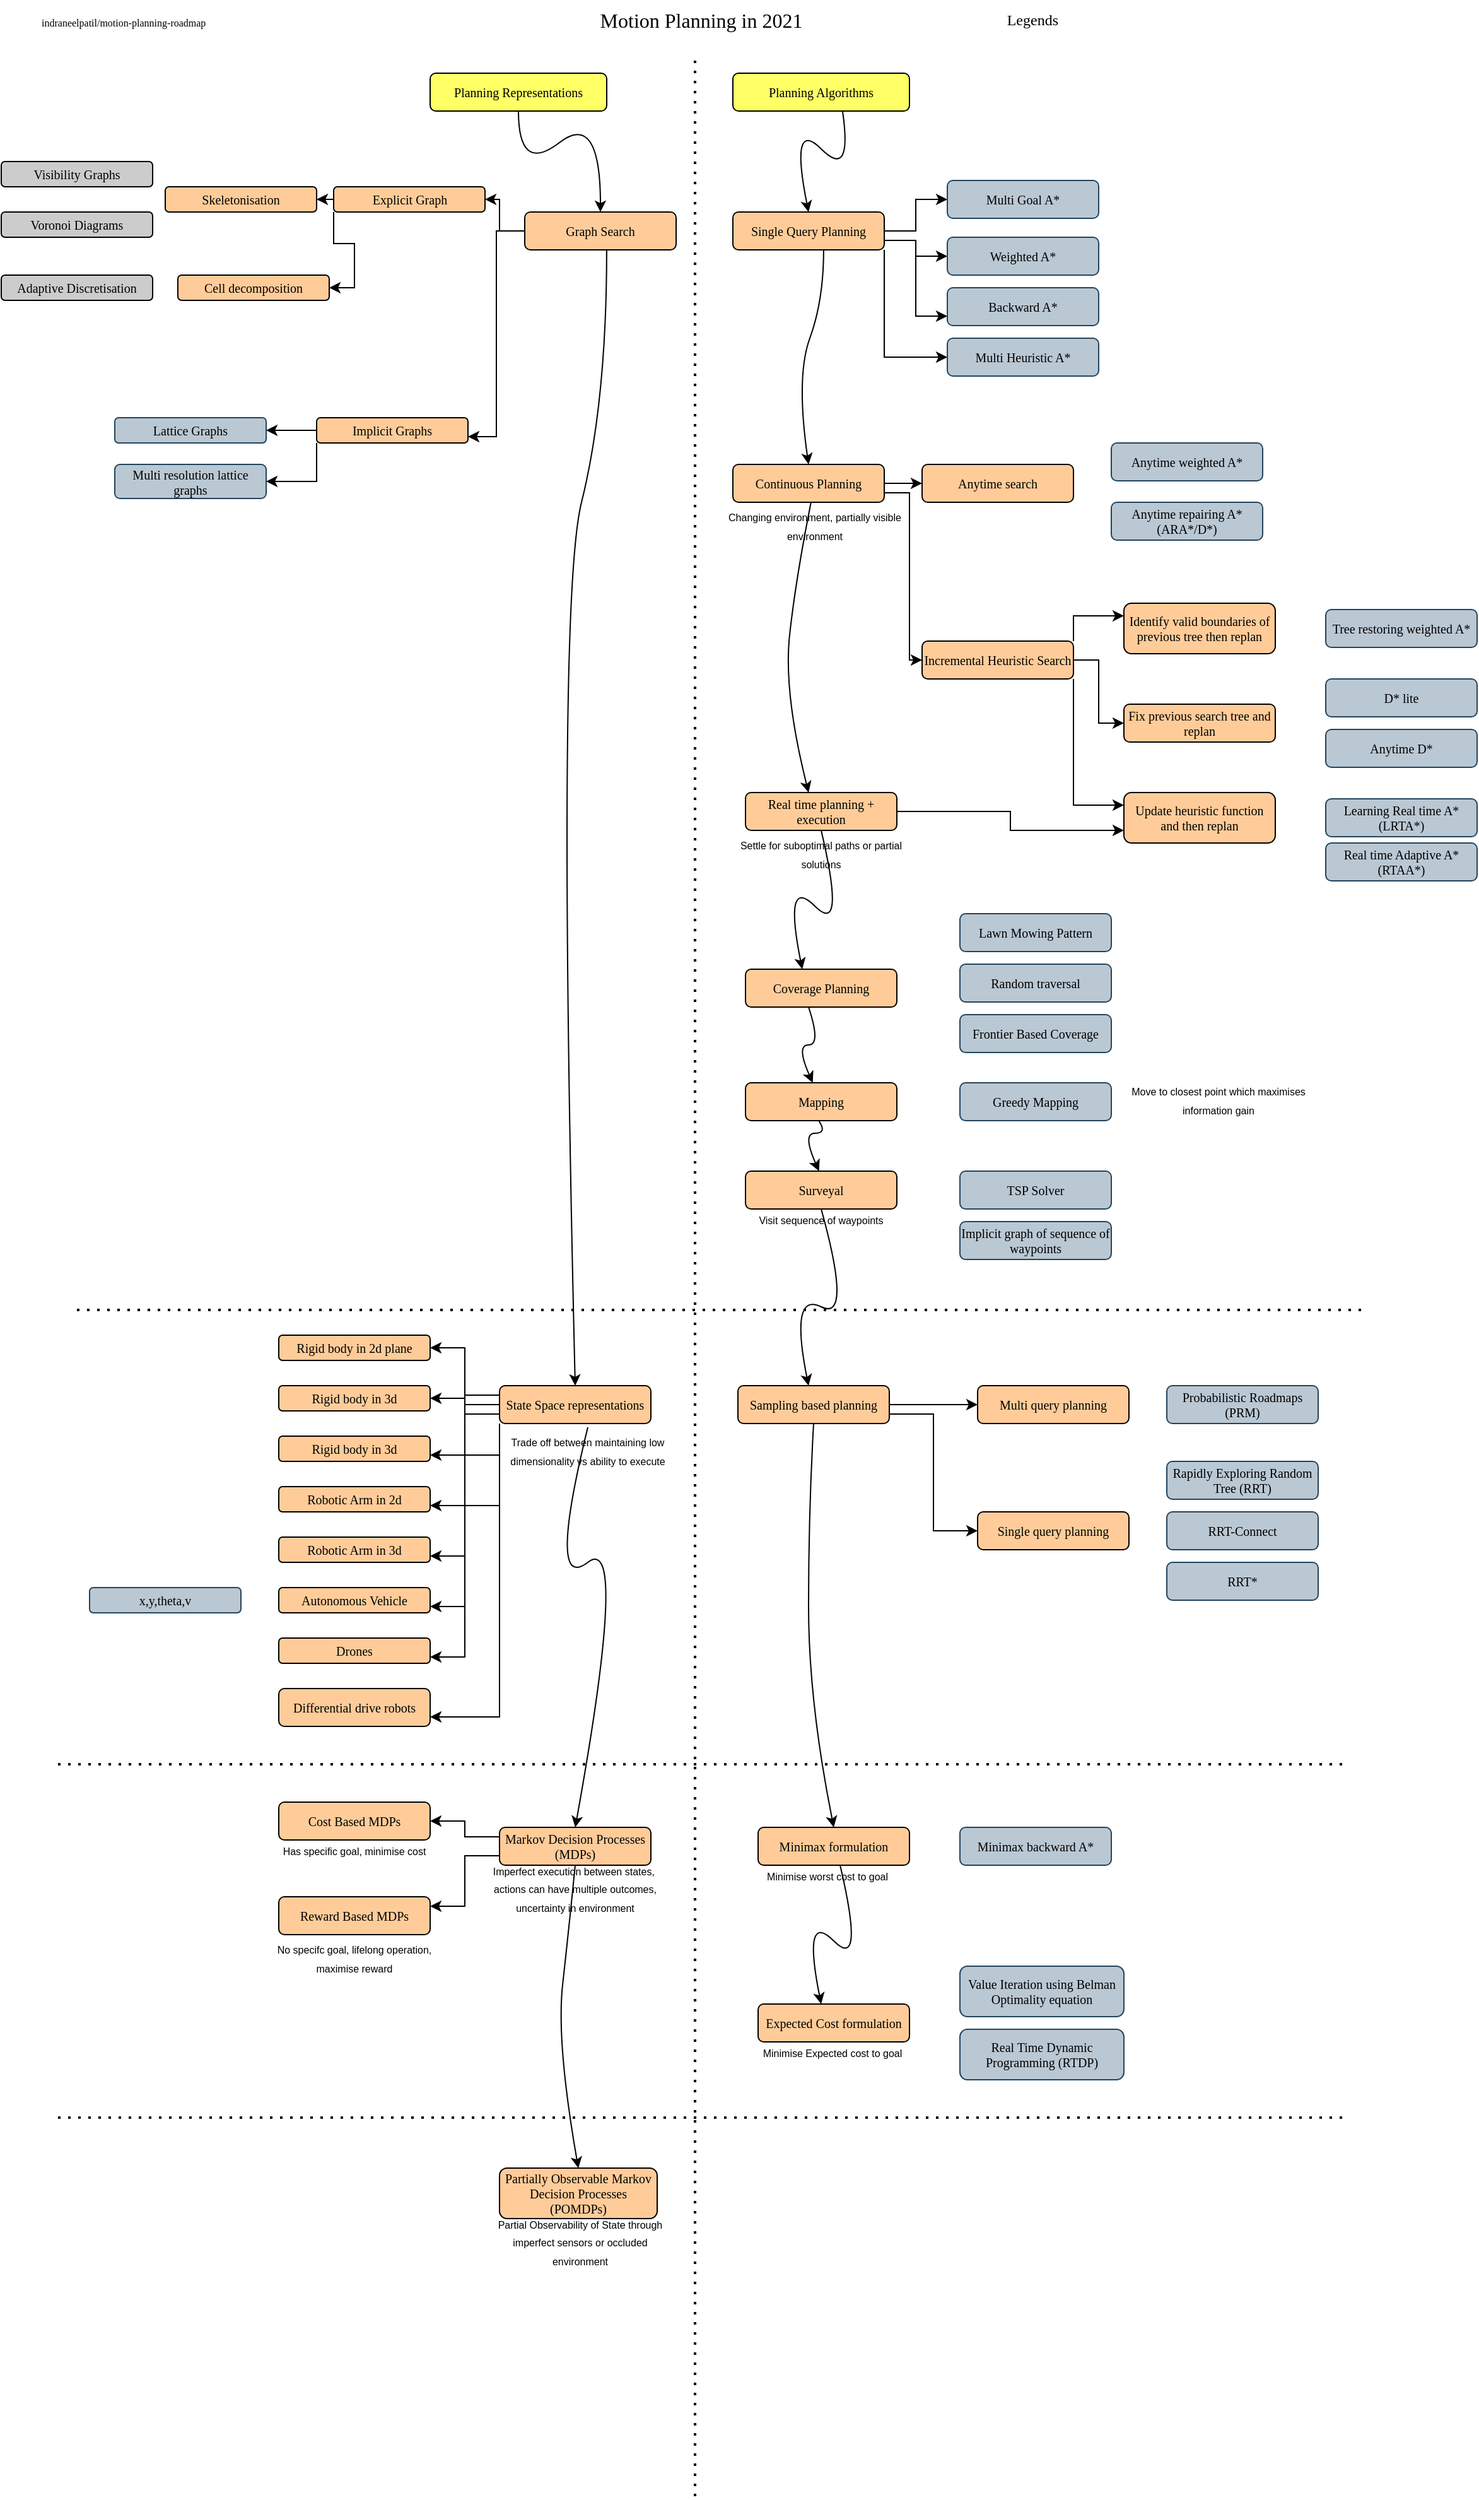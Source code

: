 <mxfile version="16.0.0" type="github">
  <diagram id="dA2bW75Uh9zArZUYn6UA" name="Page-1">
    <mxGraphModel dx="946" dy="614" grid="1" gridSize="10" guides="1" tooltips="1" connect="1" arrows="1" fold="1" page="1" pageScale="1" pageWidth="1100" pageHeight="1700" math="0" shadow="0">
      <root>
        <mxCell id="0" />
        <mxCell id="1" parent="0" />
        <mxCell id="ajxtEgKc9McXnAEBvQGd-1" value="Motion Planning in 2021" style="text;html=1;strokeColor=none;fillColor=none;align=center;verticalAlign=middle;whiteSpace=wrap;rounded=0;comic=0;fontFamily=Verdana;fontSize=16;fontStyle=0" parent="1" vertex="1">
          <mxGeometry x="425" y="32.5" width="280" height="30" as="geometry" />
        </mxCell>
        <mxCell id="ajxtEgKc9McXnAEBvQGd-2" value="" style="shape=image;html=1;verticalAlign=top;verticalLabelPosition=bottom;labelBackgroundColor=#ffffff;imageAspect=0;aspect=fixed;image=https://cdn1.iconfinder.com/data/icons/logotypes/32/github-128.png;rounded=1;glass=0;comic=0;strokeColor=#000000;fillColor=#FFFFFF;fontFamily=Verdana;fontSize=14;align=center;" parent="1" vertex="1">
          <mxGeometry x="20" y="40" width="20" height="20" as="geometry" />
        </mxCell>
        <mxCell id="ajxtEgKc9McXnAEBvQGd-3" value="indraneelpatil/motion-planning-roadmap" style="text;html=1;strokeColor=none;fillColor=none;align=left;verticalAlign=middle;whiteSpace=wrap;rounded=0;comic=0;fontFamily=Verdana;fontSize=8;" parent="1" vertex="1">
          <mxGeometry x="40" y="42.5" width="260" height="15" as="geometry" />
        </mxCell>
        <mxCell id="ajxtEgKc9McXnAEBvQGd-4" value="Legends" style="text;html=1;strokeColor=none;fillColor=none;align=right;verticalAlign=middle;whiteSpace=wrap;rounded=0;comic=0;fontFamily=Verdana;fontSize=12;" parent="1" vertex="1">
          <mxGeometry x="770" y="37.5" width="80" height="20" as="geometry" />
        </mxCell>
        <mxCell id="ajxtEgKc9McXnAEBvQGd-5" value="Planning Representations" style="rounded=1;whiteSpace=wrap;html=1;comic=0;fontFamily=Verdana;fontSize=10;fillColor=#FFFF66;" parent="1" vertex="1">
          <mxGeometry x="350" y="90" width="140" height="30" as="geometry" />
        </mxCell>
        <mxCell id="ajxtEgKc9McXnAEBvQGd-16" value="" style="edgeStyle=orthogonalEdgeStyle;rounded=0;orthogonalLoop=1;jettySize=auto;html=1;" parent="1" source="ajxtEgKc9McXnAEBvQGd-6" target="ajxtEgKc9McXnAEBvQGd-10" edge="1">
          <mxGeometry relative="1" as="geometry" />
        </mxCell>
        <mxCell id="ajxtEgKc9McXnAEBvQGd-22" style="edgeStyle=orthogonalEdgeStyle;rounded=0;orthogonalLoop=1;jettySize=auto;html=1;entryX=1;entryY=0.75;entryDx=0;entryDy=0;" parent="1" source="ajxtEgKc9McXnAEBvQGd-6" target="ajxtEgKc9McXnAEBvQGd-11" edge="1">
          <mxGeometry relative="1" as="geometry" />
        </mxCell>
        <mxCell id="ajxtEgKc9McXnAEBvQGd-6" value="Graph Search" style="rounded=1;whiteSpace=wrap;html=1;comic=0;fontFamily=Verdana;fontSize=10;fillColor=#FFCC99;" parent="1" vertex="1">
          <mxGeometry x="425" y="200" width="120" height="30" as="geometry" />
        </mxCell>
        <mxCell id="ajxtEgKc9McXnAEBvQGd-7" value="Visibility Graphs" style="rounded=1;whiteSpace=wrap;html=1;comic=0;fontFamily=Verdana;fontSize=10;fillColor=#CCCCCC;" parent="1" vertex="1">
          <mxGeometry x="10" y="160" width="120" height="20" as="geometry" />
        </mxCell>
        <mxCell id="ajxtEgKc9McXnAEBvQGd-26" style="edgeStyle=orthogonalEdgeStyle;rounded=0;orthogonalLoop=1;jettySize=auto;html=1;exitX=0;exitY=0.5;exitDx=0;exitDy=0;entryX=1;entryY=0.5;entryDx=0;entryDy=0;" parent="1" source="ajxtEgKc9McXnAEBvQGd-10" target="ajxtEgKc9McXnAEBvQGd-23" edge="1">
          <mxGeometry relative="1" as="geometry" />
        </mxCell>
        <mxCell id="ajxtEgKc9McXnAEBvQGd-31" style="edgeStyle=orthogonalEdgeStyle;rounded=0;orthogonalLoop=1;jettySize=auto;html=1;exitX=0;exitY=1;exitDx=0;exitDy=0;entryX=1;entryY=0.5;entryDx=0;entryDy=0;" parent="1" source="ajxtEgKc9McXnAEBvQGd-10" target="ajxtEgKc9McXnAEBvQGd-28" edge="1">
          <mxGeometry relative="1" as="geometry" />
        </mxCell>
        <mxCell id="ajxtEgKc9McXnAEBvQGd-10" value="Explicit Graph" style="rounded=1;whiteSpace=wrap;html=1;comic=0;fontFamily=Verdana;fontSize=10;fillColor=#FFCC99;" parent="1" vertex="1">
          <mxGeometry x="273.5" y="180" width="120" height="20" as="geometry" />
        </mxCell>
        <mxCell id="afFbfTfmO1wmqLPXjA7H-2" style="edgeStyle=orthogonalEdgeStyle;rounded=0;orthogonalLoop=1;jettySize=auto;html=1;entryX=1;entryY=0.5;entryDx=0;entryDy=0;" parent="1" source="ajxtEgKc9McXnAEBvQGd-11" target="afFbfTfmO1wmqLPXjA7H-1" edge="1">
          <mxGeometry relative="1" as="geometry" />
        </mxCell>
        <mxCell id="8GobAQBjwKT1szoQL-FH-47" style="edgeStyle=orthogonalEdgeStyle;rounded=0;orthogonalLoop=1;jettySize=auto;html=1;exitX=0;exitY=1;exitDx=0;exitDy=0;entryX=1;entryY=0.5;entryDx=0;entryDy=0;fontSize=9;" parent="1" source="ajxtEgKc9McXnAEBvQGd-11" target="8GobAQBjwKT1szoQL-FH-46" edge="1">
          <mxGeometry relative="1" as="geometry" />
        </mxCell>
        <mxCell id="ajxtEgKc9McXnAEBvQGd-11" value="Implicit Graphs" style="rounded=1;whiteSpace=wrap;html=1;comic=0;fontFamily=Verdana;fontSize=10;fillColor=#FFCC99;" parent="1" vertex="1">
          <mxGeometry x="260" y="363" width="120" height="20" as="geometry" />
        </mxCell>
        <mxCell id="ajxtEgKc9McXnAEBvQGd-12" value="Planning Algorithms" style="rounded=1;whiteSpace=wrap;html=1;comic=0;fontFamily=Verdana;fontSize=10;fillColor=#FFFF66;" parent="1" vertex="1">
          <mxGeometry x="590" y="90" width="140" height="30" as="geometry" />
        </mxCell>
        <mxCell id="ajxtEgKc9McXnAEBvQGd-13" value="" style="endArrow=none;dashed=1;html=1;dashPattern=1 3;strokeWidth=2;rounded=0;" parent="1" edge="1">
          <mxGeometry width="50" height="50" relative="1" as="geometry">
            <mxPoint x="560" y="2010" as="sourcePoint" />
            <mxPoint x="560" y="80" as="targetPoint" />
          </mxGeometry>
        </mxCell>
        <mxCell id="ajxtEgKc9McXnAEBvQGd-20" value="Voronoi Diagrams" style="rounded=1;whiteSpace=wrap;html=1;comic=0;fontFamily=Verdana;fontSize=10;fillColor=#CCCCCC;" parent="1" vertex="1">
          <mxGeometry x="10" y="200" width="120" height="20" as="geometry" />
        </mxCell>
        <mxCell id="ajxtEgKc9McXnAEBvQGd-23" value="Skeletonisation" style="rounded=1;whiteSpace=wrap;html=1;comic=0;fontFamily=Verdana;fontSize=10;fillColor=#FFCC99;" parent="1" vertex="1">
          <mxGeometry x="140" y="180" width="120" height="20" as="geometry" />
        </mxCell>
        <mxCell id="ajxtEgKc9McXnAEBvQGd-25" value="" style="curved=1;endArrow=classic;html=1;rounded=0;entryX=0.5;entryY=0;entryDx=0;entryDy=0;exitX=0.5;exitY=1;exitDx=0;exitDy=0;" parent="1" source="ajxtEgKc9McXnAEBvQGd-5" target="ajxtEgKc9McXnAEBvQGd-6" edge="1">
          <mxGeometry width="50" height="50" relative="1" as="geometry">
            <mxPoint x="400" y="300" as="sourcePoint" />
            <mxPoint x="450" y="250" as="targetPoint" />
            <Array as="points">
              <mxPoint x="420" y="170" />
              <mxPoint x="485" y="120" />
            </Array>
          </mxGeometry>
        </mxCell>
        <mxCell id="ajxtEgKc9McXnAEBvQGd-28" value="Cell decomposition" style="rounded=1;whiteSpace=wrap;html=1;comic=0;fontFamily=Verdana;fontSize=10;fillColor=#FFCC99;" parent="1" vertex="1">
          <mxGeometry x="150" y="250" width="120" height="20" as="geometry" />
        </mxCell>
        <mxCell id="ajxtEgKc9McXnAEBvQGd-32" value="Adaptive Discretisation" style="rounded=1;whiteSpace=wrap;html=1;comic=0;fontFamily=Verdana;fontSize=10;fillColor=#CCCCCC;" parent="1" vertex="1">
          <mxGeometry x="10" y="250" width="120" height="20" as="geometry" />
        </mxCell>
        <mxCell id="afFbfTfmO1wmqLPXjA7H-1" value="Lattice Graphs" style="rounded=1;whiteSpace=wrap;html=1;comic=0;fontFamily=Verdana;fontSize=10;fillColor=#bac8d3;strokeColor=#23445d;" parent="1" vertex="1">
          <mxGeometry x="100" y="363" width="120" height="20" as="geometry" />
        </mxCell>
        <mxCell id="mBxpHt6kNz-rFTSF95wJ-4" style="edgeStyle=orthogonalEdgeStyle;rounded=0;orthogonalLoop=1;jettySize=auto;html=1;exitX=1;exitY=0.5;exitDx=0;exitDy=0;" parent="1" source="mBxpHt6kNz-rFTSF95wJ-2" target="mBxpHt6kNz-rFTSF95wJ-3" edge="1">
          <mxGeometry relative="1" as="geometry" />
        </mxCell>
        <mxCell id="mBxpHt6kNz-rFTSF95wJ-7" style="edgeStyle=orthogonalEdgeStyle;rounded=0;orthogonalLoop=1;jettySize=auto;html=1;exitX=1;exitY=0.75;exitDx=0;exitDy=0;entryX=0;entryY=0.5;entryDx=0;entryDy=0;" parent="1" source="mBxpHt6kNz-rFTSF95wJ-2" target="mBxpHt6kNz-rFTSF95wJ-6" edge="1">
          <mxGeometry relative="1" as="geometry" />
        </mxCell>
        <mxCell id="mBxpHt6kNz-rFTSF95wJ-9" style="edgeStyle=orthogonalEdgeStyle;rounded=0;orthogonalLoop=1;jettySize=auto;html=1;exitX=1;exitY=0.75;exitDx=0;exitDy=0;entryX=0;entryY=0.75;entryDx=0;entryDy=0;" parent="1" source="mBxpHt6kNz-rFTSF95wJ-2" target="mBxpHt6kNz-rFTSF95wJ-8" edge="1">
          <mxGeometry relative="1" as="geometry" />
        </mxCell>
        <mxCell id="mBxpHt6kNz-rFTSF95wJ-11" style="edgeStyle=orthogonalEdgeStyle;rounded=0;orthogonalLoop=1;jettySize=auto;html=1;exitX=1;exitY=1;exitDx=0;exitDy=0;entryX=0;entryY=0.5;entryDx=0;entryDy=0;" parent="1" source="mBxpHt6kNz-rFTSF95wJ-2" target="mBxpHt6kNz-rFTSF95wJ-10" edge="1">
          <mxGeometry relative="1" as="geometry" />
        </mxCell>
        <mxCell id="mBxpHt6kNz-rFTSF95wJ-2" value="Single Query Planning" style="rounded=1;whiteSpace=wrap;html=1;comic=0;fontFamily=Verdana;fontSize=10;fillColor=#FFCC99;" parent="1" vertex="1">
          <mxGeometry x="590" y="200" width="120" height="30" as="geometry" />
        </mxCell>
        <mxCell id="mBxpHt6kNz-rFTSF95wJ-3" value="Multi Goal A*" style="rounded=1;whiteSpace=wrap;html=1;comic=0;fontFamily=Verdana;fontSize=10;fillColor=#bac8d3;strokeColor=#23445d;" parent="1" vertex="1">
          <mxGeometry x="760" y="175" width="120" height="30" as="geometry" />
        </mxCell>
        <mxCell id="mBxpHt6kNz-rFTSF95wJ-5" value="" style="curved=1;endArrow=classic;html=1;rounded=0;entryX=0.5;entryY=0;entryDx=0;entryDy=0;exitX=0.621;exitY=1;exitDx=0;exitDy=0;exitPerimeter=0;" parent="1" source="ajxtEgKc9McXnAEBvQGd-12" target="mBxpHt6kNz-rFTSF95wJ-2" edge="1">
          <mxGeometry width="50" height="50" relative="1" as="geometry">
            <mxPoint x="635" y="175" as="sourcePoint" />
            <mxPoint x="685" y="125" as="targetPoint" />
            <Array as="points">
              <mxPoint x="685" y="175" />
              <mxPoint x="635" y="125" />
            </Array>
          </mxGeometry>
        </mxCell>
        <mxCell id="mBxpHt6kNz-rFTSF95wJ-6" value="Weighted A*" style="rounded=1;whiteSpace=wrap;html=1;comic=0;fontFamily=Verdana;fontSize=10;fillColor=#bac8d3;strokeColor=#23445d;" parent="1" vertex="1">
          <mxGeometry x="760" y="220" width="120" height="30" as="geometry" />
        </mxCell>
        <mxCell id="mBxpHt6kNz-rFTSF95wJ-8" value="Backward A*" style="rounded=1;whiteSpace=wrap;html=1;comic=0;fontFamily=Verdana;fontSize=10;fillColor=#bac8d3;strokeColor=#23445d;" parent="1" vertex="1">
          <mxGeometry x="760" y="260" width="120" height="30" as="geometry" />
        </mxCell>
        <mxCell id="mBxpHt6kNz-rFTSF95wJ-10" value="Multi Heuristic A*" style="rounded=1;whiteSpace=wrap;html=1;comic=0;fontFamily=Verdana;fontSize=10;fillColor=#bac8d3;strokeColor=#23445d;" parent="1" vertex="1">
          <mxGeometry x="760" y="300" width="120" height="30" as="geometry" />
        </mxCell>
        <mxCell id="-M3-EGKIWtLrq1ahvNLV-1" value="" style="curved=1;endArrow=classic;html=1;rounded=0;exitX=0.621;exitY=1;exitDx=0;exitDy=0;exitPerimeter=0;" parent="1" edge="1">
          <mxGeometry width="50" height="50" relative="1" as="geometry">
            <mxPoint x="661.94" y="230" as="sourcePoint" />
            <mxPoint x="650" y="400" as="targetPoint" />
            <Array as="points">
              <mxPoint x="662" y="270" />
              <mxPoint x="640" y="330" />
            </Array>
          </mxGeometry>
        </mxCell>
        <mxCell id="8GobAQBjwKT1szoQL-FH-5" value="" style="edgeStyle=orthogonalEdgeStyle;rounded=0;orthogonalLoop=1;jettySize=auto;html=1;" parent="1" source="-M3-EGKIWtLrq1ahvNLV-2" target="8GobAQBjwKT1szoQL-FH-4" edge="1">
          <mxGeometry relative="1" as="geometry" />
        </mxCell>
        <mxCell id="8GobAQBjwKT1szoQL-FH-7" style="edgeStyle=orthogonalEdgeStyle;rounded=0;orthogonalLoop=1;jettySize=auto;html=1;exitX=1;exitY=0.75;exitDx=0;exitDy=0;entryX=0;entryY=0.5;entryDx=0;entryDy=0;" parent="1" source="-M3-EGKIWtLrq1ahvNLV-2" target="8GobAQBjwKT1szoQL-FH-6" edge="1">
          <mxGeometry relative="1" as="geometry">
            <Array as="points">
              <mxPoint x="730" y="423" />
              <mxPoint x="730" y="555" />
            </Array>
          </mxGeometry>
        </mxCell>
        <mxCell id="-M3-EGKIWtLrq1ahvNLV-2" value="Continuous Planning" style="rounded=1;whiteSpace=wrap;html=1;comic=0;fontFamily=Verdana;fontSize=10;fillColor=#FFCC99;" parent="1" vertex="1">
          <mxGeometry x="590" y="400" width="120" height="30" as="geometry" />
        </mxCell>
        <mxCell id="-M3-EGKIWtLrq1ahvNLV-3" value="Anytime weighted A*" style="rounded=1;whiteSpace=wrap;html=1;comic=0;fontFamily=Verdana;fontSize=10;fillColor=#bac8d3;strokeColor=#23445d;" parent="1" vertex="1">
          <mxGeometry x="890" y="383" width="120" height="30" as="geometry" />
        </mxCell>
        <mxCell id="8GobAQBjwKT1szoQL-FH-1" value="Anytime repairing A*(ARA*/D*)" style="rounded=1;whiteSpace=wrap;html=1;comic=0;fontFamily=Verdana;fontSize=10;fillColor=#bac8d3;strokeColor=#23445d;" parent="1" vertex="1">
          <mxGeometry x="890" y="430" width="120" height="30" as="geometry" />
        </mxCell>
        <mxCell id="8GobAQBjwKT1szoQL-FH-4" value="Anytime search" style="rounded=1;whiteSpace=wrap;html=1;comic=0;fontFamily=Verdana;fontSize=10;fillColor=#FFCC99;" parent="1" vertex="1">
          <mxGeometry x="740" y="400" width="120" height="30" as="geometry" />
        </mxCell>
        <mxCell id="8GobAQBjwKT1szoQL-FH-14" style="edgeStyle=orthogonalEdgeStyle;rounded=0;orthogonalLoop=1;jettySize=auto;html=1;exitX=1;exitY=0;exitDx=0;exitDy=0;entryX=0;entryY=0.25;entryDx=0;entryDy=0;" parent="1" source="8GobAQBjwKT1szoQL-FH-6" target="8GobAQBjwKT1szoQL-FH-10" edge="1">
          <mxGeometry relative="1" as="geometry" />
        </mxCell>
        <mxCell id="8GobAQBjwKT1szoQL-FH-15" style="edgeStyle=orthogonalEdgeStyle;rounded=0;orthogonalLoop=1;jettySize=auto;html=1;exitX=1;exitY=0.5;exitDx=0;exitDy=0;entryX=0;entryY=0.5;entryDx=0;entryDy=0;" parent="1" source="8GobAQBjwKT1szoQL-FH-6" target="8GobAQBjwKT1szoQL-FH-11" edge="1">
          <mxGeometry relative="1" as="geometry" />
        </mxCell>
        <mxCell id="8GobAQBjwKT1szoQL-FH-16" style="edgeStyle=orthogonalEdgeStyle;rounded=0;orthogonalLoop=1;jettySize=auto;html=1;exitX=1;exitY=1;exitDx=0;exitDy=0;entryX=0;entryY=0.25;entryDx=0;entryDy=0;" parent="1" source="8GobAQBjwKT1szoQL-FH-6" target="8GobAQBjwKT1szoQL-FH-12" edge="1">
          <mxGeometry relative="1" as="geometry" />
        </mxCell>
        <mxCell id="8GobAQBjwKT1szoQL-FH-6" value="Incremental Heuristic Search" style="rounded=1;whiteSpace=wrap;html=1;comic=0;fontFamily=Verdana;fontSize=10;fillColor=#FFCC99;" parent="1" vertex="1">
          <mxGeometry x="740" y="540" width="120" height="30" as="geometry" />
        </mxCell>
        <mxCell id="8GobAQBjwKT1szoQL-FH-10" value="Identify valid boundaries of previous tree then replan" style="rounded=1;whiteSpace=wrap;html=1;comic=0;fontFamily=Verdana;fontSize=10;fillColor=#FFCC99;" parent="1" vertex="1">
          <mxGeometry x="900" y="510" width="120" height="40" as="geometry" />
        </mxCell>
        <mxCell id="8GobAQBjwKT1szoQL-FH-11" value="Fix previous search tree and replan" style="rounded=1;whiteSpace=wrap;html=1;comic=0;fontFamily=Verdana;fontSize=10;fillColor=#FFCC99;" parent="1" vertex="1">
          <mxGeometry x="900" y="590" width="120" height="30" as="geometry" />
        </mxCell>
        <mxCell id="8GobAQBjwKT1szoQL-FH-12" value="Update heuristic function and then replan" style="rounded=1;whiteSpace=wrap;html=1;comic=0;fontFamily=Verdana;fontSize=10;fillColor=#FFCC99;" parent="1" vertex="1">
          <mxGeometry x="900" y="660" width="120" height="40" as="geometry" />
        </mxCell>
        <mxCell id="8GobAQBjwKT1szoQL-FH-13" value="Tree restoring weighted A*" style="rounded=1;whiteSpace=wrap;html=1;comic=0;fontFamily=Verdana;fontSize=10;fillColor=#bac8d3;strokeColor=#23445d;" parent="1" vertex="1">
          <mxGeometry x="1060" y="515" width="120" height="30" as="geometry" />
        </mxCell>
        <mxCell id="8GobAQBjwKT1szoQL-FH-17" value="D* lite" style="rounded=1;whiteSpace=wrap;html=1;comic=0;fontFamily=Verdana;fontSize=10;fillColor=#bac8d3;strokeColor=#23445d;" parent="1" vertex="1">
          <mxGeometry x="1060" y="570" width="120" height="30" as="geometry" />
        </mxCell>
        <mxCell id="8GobAQBjwKT1szoQL-FH-18" value="Anytime D*" style="rounded=1;whiteSpace=wrap;html=1;comic=0;fontFamily=Verdana;fontSize=10;fillColor=#bac8d3;strokeColor=#23445d;" parent="1" vertex="1">
          <mxGeometry x="1060" y="610" width="120" height="30" as="geometry" />
        </mxCell>
        <mxCell id="8GobAQBjwKT1szoQL-FH-21" style="edgeStyle=orthogonalEdgeStyle;rounded=0;orthogonalLoop=1;jettySize=auto;html=1;exitX=1;exitY=0.5;exitDx=0;exitDy=0;entryX=0;entryY=0.75;entryDx=0;entryDy=0;" parent="1" source="8GobAQBjwKT1szoQL-FH-19" target="8GobAQBjwKT1szoQL-FH-12" edge="1">
          <mxGeometry relative="1" as="geometry" />
        </mxCell>
        <mxCell id="8GobAQBjwKT1szoQL-FH-19" value="Real time planning + execution" style="rounded=1;whiteSpace=wrap;html=1;comic=0;fontFamily=Verdana;fontSize=10;fillColor=#FFCC99;" parent="1" vertex="1">
          <mxGeometry x="600" y="660" width="120" height="30" as="geometry" />
        </mxCell>
        <mxCell id="8GobAQBjwKT1szoQL-FH-20" value="" style="curved=1;endArrow=classic;html=1;rounded=0;exitX=0.621;exitY=1;exitDx=0;exitDy=0;exitPerimeter=0;entryX=0.417;entryY=0;entryDx=0;entryDy=0;entryPerimeter=0;" parent="1" target="8GobAQBjwKT1szoQL-FH-19" edge="1">
          <mxGeometry width="50" height="50" relative="1" as="geometry">
            <mxPoint x="651.94" y="430" as="sourcePoint" />
            <mxPoint x="640" y="600" as="targetPoint" />
            <Array as="points">
              <mxPoint x="640" y="490" />
              <mxPoint x="630" y="580" />
            </Array>
          </mxGeometry>
        </mxCell>
        <mxCell id="8GobAQBjwKT1szoQL-FH-22" value="Learning Real time A* (LRTA*)" style="rounded=1;whiteSpace=wrap;html=1;comic=0;fontFamily=Verdana;fontSize=10;fillColor=#bac8d3;strokeColor=#23445d;" parent="1" vertex="1">
          <mxGeometry x="1060" y="665" width="120" height="30" as="geometry" />
        </mxCell>
        <mxCell id="8GobAQBjwKT1szoQL-FH-23" value="Real time Adaptive A* (RTAA*)" style="rounded=1;whiteSpace=wrap;html=1;comic=0;fontFamily=Verdana;fontSize=10;fillColor=#bac8d3;strokeColor=#23445d;" parent="1" vertex="1">
          <mxGeometry x="1060" y="700" width="120" height="30" as="geometry" />
        </mxCell>
        <mxCell id="8GobAQBjwKT1szoQL-FH-24" value="" style="curved=1;endArrow=classic;html=1;rounded=0;exitX=0.621;exitY=1;exitDx=0;exitDy=0;exitPerimeter=0;entryX=0.5;entryY=0;entryDx=0;entryDy=0;" parent="1" target="8GobAQBjwKT1szoQL-FH-25" edge="1">
          <mxGeometry width="50" height="50" relative="1" as="geometry">
            <mxPoint x="489.94" y="230" as="sourcePoint" />
            <mxPoint x="478" y="740" as="targetPoint" />
            <Array as="points">
              <mxPoint x="490" y="350" />
              <mxPoint x="450" y="510" />
            </Array>
          </mxGeometry>
        </mxCell>
        <mxCell id="8GobAQBjwKT1szoQL-FH-34" style="edgeStyle=orthogonalEdgeStyle;rounded=0;orthogonalLoop=1;jettySize=auto;html=1;entryX=1;entryY=0.5;entryDx=0;entryDy=0;" parent="1" source="8GobAQBjwKT1szoQL-FH-25" target="8GobAQBjwKT1szoQL-FH-27" edge="1">
          <mxGeometry relative="1" as="geometry" />
        </mxCell>
        <mxCell id="8GobAQBjwKT1szoQL-FH-35" style="edgeStyle=orthogonalEdgeStyle;rounded=0;orthogonalLoop=1;jettySize=auto;html=1;exitX=0;exitY=0.75;exitDx=0;exitDy=0;entryX=1;entryY=0.5;entryDx=0;entryDy=0;" parent="1" source="8GobAQBjwKT1szoQL-FH-25" target="8GobAQBjwKT1szoQL-FH-28" edge="1">
          <mxGeometry relative="1" as="geometry" />
        </mxCell>
        <mxCell id="8GobAQBjwKT1szoQL-FH-36" style="edgeStyle=orthogonalEdgeStyle;rounded=0;orthogonalLoop=1;jettySize=auto;html=1;exitX=0;exitY=1;exitDx=0;exitDy=0;entryX=1;entryY=0.75;entryDx=0;entryDy=0;" parent="1" source="8GobAQBjwKT1szoQL-FH-25" target="8GobAQBjwKT1szoQL-FH-29" edge="1">
          <mxGeometry relative="1" as="geometry" />
        </mxCell>
        <mxCell id="8GobAQBjwKT1szoQL-FH-37" style="edgeStyle=orthogonalEdgeStyle;rounded=0;orthogonalLoop=1;jettySize=auto;html=1;exitX=0;exitY=1;exitDx=0;exitDy=0;entryX=1;entryY=0.75;entryDx=0;entryDy=0;" parent="1" source="8GobAQBjwKT1szoQL-FH-25" target="8GobAQBjwKT1szoQL-FH-30" edge="1">
          <mxGeometry relative="1" as="geometry" />
        </mxCell>
        <mxCell id="8GobAQBjwKT1szoQL-FH-38" style="edgeStyle=orthogonalEdgeStyle;rounded=0;orthogonalLoop=1;jettySize=auto;html=1;exitX=0;exitY=0.25;exitDx=0;exitDy=0;entryX=1;entryY=0.75;entryDx=0;entryDy=0;" parent="1" source="8GobAQBjwKT1szoQL-FH-25" target="8GobAQBjwKT1szoQL-FH-31" edge="1">
          <mxGeometry relative="1" as="geometry" />
        </mxCell>
        <mxCell id="8GobAQBjwKT1szoQL-FH-39" style="edgeStyle=orthogonalEdgeStyle;rounded=0;orthogonalLoop=1;jettySize=auto;html=1;exitX=0;exitY=0.5;exitDx=0;exitDy=0;entryX=1;entryY=0.75;entryDx=0;entryDy=0;" parent="1" source="8GobAQBjwKT1szoQL-FH-25" target="8GobAQBjwKT1szoQL-FH-32" edge="1">
          <mxGeometry relative="1" as="geometry" />
        </mxCell>
        <mxCell id="8GobAQBjwKT1szoQL-FH-40" style="edgeStyle=orthogonalEdgeStyle;rounded=0;orthogonalLoop=1;jettySize=auto;html=1;exitX=0;exitY=0.25;exitDx=0;exitDy=0;entryX=1;entryY=0.75;entryDx=0;entryDy=0;" parent="1" source="8GobAQBjwKT1szoQL-FH-25" target="8GobAQBjwKT1szoQL-FH-33" edge="1">
          <mxGeometry relative="1" as="geometry" />
        </mxCell>
        <mxCell id="8GobAQBjwKT1szoQL-FH-42" style="edgeStyle=orthogonalEdgeStyle;rounded=0;orthogonalLoop=1;jettySize=auto;html=1;exitX=0;exitY=1;exitDx=0;exitDy=0;entryX=1;entryY=0.75;entryDx=0;entryDy=0;" parent="1" source="8GobAQBjwKT1szoQL-FH-25" target="8GobAQBjwKT1szoQL-FH-41" edge="1">
          <mxGeometry relative="1" as="geometry" />
        </mxCell>
        <mxCell id="8GobAQBjwKT1szoQL-FH-25" value="State Space representations" style="rounded=1;whiteSpace=wrap;html=1;comic=0;fontFamily=Verdana;fontSize=10;fillColor=#FFCC99;" parent="1" vertex="1">
          <mxGeometry x="405" y="1130" width="120" height="30" as="geometry" />
        </mxCell>
        <mxCell id="8GobAQBjwKT1szoQL-FH-26" value="" style="endArrow=none;dashed=1;html=1;dashPattern=1 3;strokeWidth=2;rounded=0;" parent="1" edge="1">
          <mxGeometry width="50" height="50" relative="1" as="geometry">
            <mxPoint x="70" y="1070" as="sourcePoint" />
            <mxPoint x="1090" y="1070" as="targetPoint" />
          </mxGeometry>
        </mxCell>
        <mxCell id="8GobAQBjwKT1szoQL-FH-27" value="Rigid body in 2d plane" style="rounded=1;whiteSpace=wrap;html=1;comic=0;fontFamily=Verdana;fontSize=10;fillColor=#FFCC99;" parent="1" vertex="1">
          <mxGeometry x="230" y="1090" width="120" height="20" as="geometry" />
        </mxCell>
        <mxCell id="8GobAQBjwKT1szoQL-FH-28" value="Rigid body in 3d" style="rounded=1;whiteSpace=wrap;html=1;comic=0;fontFamily=Verdana;fontSize=10;fillColor=#FFCC99;" parent="1" vertex="1">
          <mxGeometry x="230" y="1130" width="120" height="20" as="geometry" />
        </mxCell>
        <mxCell id="8GobAQBjwKT1szoQL-FH-29" value="Rigid body in 3d" style="rounded=1;whiteSpace=wrap;html=1;comic=0;fontFamily=Verdana;fontSize=10;fillColor=#FFCC99;" parent="1" vertex="1">
          <mxGeometry x="230" y="1170" width="120" height="20" as="geometry" />
        </mxCell>
        <mxCell id="8GobAQBjwKT1szoQL-FH-30" value="Robotic Arm in 2d" style="rounded=1;whiteSpace=wrap;html=1;comic=0;fontFamily=Verdana;fontSize=10;fillColor=#FFCC99;" parent="1" vertex="1">
          <mxGeometry x="230" y="1210" width="120" height="20" as="geometry" />
        </mxCell>
        <mxCell id="8GobAQBjwKT1szoQL-FH-31" value="Robotic Arm in 3d" style="rounded=1;whiteSpace=wrap;html=1;comic=0;fontFamily=Verdana;fontSize=10;fillColor=#FFCC99;" parent="1" vertex="1">
          <mxGeometry x="230" y="1250" width="120" height="20" as="geometry" />
        </mxCell>
        <mxCell id="8GobAQBjwKT1szoQL-FH-32" value="Autonomous Vehicle" style="rounded=1;whiteSpace=wrap;html=1;comic=0;fontFamily=Verdana;fontSize=10;fillColor=#FFCC99;" parent="1" vertex="1">
          <mxGeometry x="230" y="1290" width="120" height="20" as="geometry" />
        </mxCell>
        <mxCell id="8GobAQBjwKT1szoQL-FH-33" value="Drones" style="rounded=1;whiteSpace=wrap;html=1;comic=0;fontFamily=Verdana;fontSize=10;fillColor=#FFCC99;" parent="1" vertex="1">
          <mxGeometry x="230" y="1330" width="120" height="20" as="geometry" />
        </mxCell>
        <mxCell id="8GobAQBjwKT1szoQL-FH-41" value="Differential drive robots" style="rounded=1;whiteSpace=wrap;html=1;comic=0;fontFamily=Verdana;fontSize=10;fillColor=#FFCC99;" parent="1" vertex="1">
          <mxGeometry x="230" y="1370" width="120" height="30" as="geometry" />
        </mxCell>
        <mxCell id="8GobAQBjwKT1szoQL-FH-43" value="x,y,theta,v" style="rounded=1;whiteSpace=wrap;html=1;comic=0;fontFamily=Verdana;fontSize=10;fillColor=#bac8d3;strokeColor=#23445d;" parent="1" vertex="1">
          <mxGeometry x="80" y="1290" width="120" height="20" as="geometry" />
        </mxCell>
        <mxCell id="8GobAQBjwKT1szoQL-FH-44" value="&lt;font style=&quot;font-size: 8px&quot;&gt;Settle for suboptimal paths or partial solutions&lt;/font&gt;" style="text;html=1;strokeColor=none;fillColor=none;align=center;verticalAlign=middle;whiteSpace=wrap;rounded=0;" parent="1" vertex="1">
          <mxGeometry x="585" y="690" width="150" height="35" as="geometry" />
        </mxCell>
        <mxCell id="8GobAQBjwKT1szoQL-FH-45" value="&lt;font style=&quot;font-size: 8px&quot;&gt;Changing environment, partially visible environment&lt;/font&gt;" style="text;html=1;strokeColor=none;fillColor=none;align=center;verticalAlign=middle;whiteSpace=wrap;rounded=0;" parent="1" vertex="1">
          <mxGeometry x="580" y="430" width="150" height="35" as="geometry" />
        </mxCell>
        <mxCell id="8GobAQBjwKT1szoQL-FH-46" value="Multi resolution lattice graphs" style="rounded=1;whiteSpace=wrap;html=1;comic=0;fontFamily=Verdana;fontSize=10;fillColor=#bac8d3;strokeColor=#23445d;" parent="1" vertex="1">
          <mxGeometry x="100" y="400" width="120" height="27" as="geometry" />
        </mxCell>
        <mxCell id="8GobAQBjwKT1szoQL-FH-48" value="&lt;font style=&quot;font-size: 8px&quot;&gt;Trade off between maintaining low dimensionality vs ability to execute&lt;/font&gt;" style="text;html=1;strokeColor=none;fillColor=none;align=center;verticalAlign=middle;whiteSpace=wrap;rounded=0;" parent="1" vertex="1">
          <mxGeometry x="400" y="1163" width="150" height="35" as="geometry" />
        </mxCell>
        <mxCell id="0FaTwpf6lRSCGCkcenpz-5" style="edgeStyle=orthogonalEdgeStyle;rounded=0;orthogonalLoop=1;jettySize=auto;html=1;exitX=1;exitY=0.5;exitDx=0;exitDy=0;entryX=0;entryY=0.5;entryDx=0;entryDy=0;" parent="1" source="0FaTwpf6lRSCGCkcenpz-1" target="0FaTwpf6lRSCGCkcenpz-4" edge="1">
          <mxGeometry relative="1" as="geometry" />
        </mxCell>
        <mxCell id="0FaTwpf6lRSCGCkcenpz-7" style="edgeStyle=orthogonalEdgeStyle;rounded=0;orthogonalLoop=1;jettySize=auto;html=1;exitX=1;exitY=0.75;exitDx=0;exitDy=0;entryX=0;entryY=0.5;entryDx=0;entryDy=0;" parent="1" source="0FaTwpf6lRSCGCkcenpz-1" target="0FaTwpf6lRSCGCkcenpz-6" edge="1">
          <mxGeometry relative="1" as="geometry" />
        </mxCell>
        <mxCell id="0FaTwpf6lRSCGCkcenpz-1" value="Sampling based planning" style="rounded=1;whiteSpace=wrap;html=1;comic=0;fontFamily=Verdana;fontSize=10;fillColor=#FFCC99;" parent="1" vertex="1">
          <mxGeometry x="594" y="1130" width="120" height="30" as="geometry" />
        </mxCell>
        <mxCell id="0FaTwpf6lRSCGCkcenpz-2" value="" style="curved=1;endArrow=classic;html=1;rounded=0;entryX=0.5;entryY=0;entryDx=0;entryDy=0;exitX=0.5;exitY=0;exitDx=0;exitDy=0;" parent="1" source="8GobAQBjwKT1szoQL-FH-44" edge="1">
          <mxGeometry width="50" height="50" relative="1" as="geometry">
            <mxPoint x="671.94" y="720" as="sourcePoint" />
            <mxPoint x="645" y="800" as="targetPoint" />
            <Array as="points">
              <mxPoint x="680" y="775" />
              <mxPoint x="630" y="725" />
            </Array>
          </mxGeometry>
        </mxCell>
        <mxCell id="0FaTwpf6lRSCGCkcenpz-3" value="Probabilistic Roadmaps (PRM)" style="rounded=1;whiteSpace=wrap;html=1;comic=0;fontFamily=Verdana;fontSize=10;fillColor=#bac8d3;strokeColor=#23445d;" parent="1" vertex="1">
          <mxGeometry x="934" y="1130" width="120" height="30" as="geometry" />
        </mxCell>
        <mxCell id="0FaTwpf6lRSCGCkcenpz-4" value="Multi query planning" style="rounded=1;whiteSpace=wrap;html=1;comic=0;fontFamily=Verdana;fontSize=10;fillColor=#FFCC99;" parent="1" vertex="1">
          <mxGeometry x="784" y="1130" width="120" height="30" as="geometry" />
        </mxCell>
        <mxCell id="0FaTwpf6lRSCGCkcenpz-6" value="Single query planning" style="rounded=1;whiteSpace=wrap;html=1;comic=0;fontFamily=Verdana;fontSize=10;fillColor=#FFCC99;" parent="1" vertex="1">
          <mxGeometry x="784" y="1230" width="120" height="30" as="geometry" />
        </mxCell>
        <mxCell id="0FaTwpf6lRSCGCkcenpz-8" value="Rapidly Exploring Random Tree (RRT)" style="rounded=1;whiteSpace=wrap;html=1;comic=0;fontFamily=Verdana;fontSize=10;fillColor=#bac8d3;strokeColor=#23445d;" parent="1" vertex="1">
          <mxGeometry x="934" y="1190" width="120" height="30" as="geometry" />
        </mxCell>
        <mxCell id="0FaTwpf6lRSCGCkcenpz-9" value="RRT-Connect" style="rounded=1;whiteSpace=wrap;html=1;comic=0;fontFamily=Verdana;fontSize=10;fillColor=#bac8d3;strokeColor=#23445d;" parent="1" vertex="1">
          <mxGeometry x="934" y="1230" width="120" height="30" as="geometry" />
        </mxCell>
        <mxCell id="0FaTwpf6lRSCGCkcenpz-10" value="RRT*" style="rounded=1;whiteSpace=wrap;html=1;comic=0;fontFamily=Verdana;fontSize=10;fillColor=#bac8d3;strokeColor=#23445d;" parent="1" vertex="1">
          <mxGeometry x="934" y="1270" width="120" height="30" as="geometry" />
        </mxCell>
        <mxCell id="T82tp0KF5x1Off8GfAaw-1" value="Coverage Planning" style="rounded=1;whiteSpace=wrap;html=1;comic=0;fontFamily=Verdana;fontSize=10;fillColor=#FFCC99;" parent="1" vertex="1">
          <mxGeometry x="600" y="800" width="120" height="30" as="geometry" />
        </mxCell>
        <mxCell id="T82tp0KF5x1Off8GfAaw-3" value="Lawn Mowing Pattern" style="rounded=1;whiteSpace=wrap;html=1;comic=0;fontFamily=Verdana;fontSize=10;fillColor=#bac8d3;strokeColor=#23445d;" parent="1" vertex="1">
          <mxGeometry x="770" y="756" width="120" height="30" as="geometry" />
        </mxCell>
        <mxCell id="T82tp0KF5x1Off8GfAaw-4" value="Random traversal" style="rounded=1;whiteSpace=wrap;html=1;comic=0;fontFamily=Verdana;fontSize=10;fillColor=#bac8d3;strokeColor=#23445d;" parent="1" vertex="1">
          <mxGeometry x="770" y="796" width="120" height="30" as="geometry" />
        </mxCell>
        <mxCell id="T82tp0KF5x1Off8GfAaw-5" value="Frontier Based Coverage" style="rounded=1;whiteSpace=wrap;html=1;comic=0;fontFamily=Verdana;fontSize=10;fillColor=#bac8d3;strokeColor=#23445d;" parent="1" vertex="1">
          <mxGeometry x="770" y="836" width="120" height="30" as="geometry" />
        </mxCell>
        <mxCell id="T82tp0KF5x1Off8GfAaw-6" value="Mapping" style="rounded=1;whiteSpace=wrap;html=1;comic=0;fontFamily=Verdana;fontSize=10;fillColor=#FFCC99;" parent="1" vertex="1">
          <mxGeometry x="600" y="890" width="120" height="30" as="geometry" />
        </mxCell>
        <mxCell id="T82tp0KF5x1Off8GfAaw-7" value="Greedy Mapping" style="rounded=1;whiteSpace=wrap;html=1;comic=0;fontFamily=Verdana;fontSize=10;fillColor=#bac8d3;strokeColor=#23445d;" parent="1" vertex="1">
          <mxGeometry x="770" y="890" width="120" height="30" as="geometry" />
        </mxCell>
        <mxCell id="T82tp0KF5x1Off8GfAaw-8" value="" style="curved=1;endArrow=classic;html=1;rounded=0;exitX=0.5;exitY=0;exitDx=0;exitDy=0;" parent="1" target="T82tp0KF5x1Off8GfAaw-6" edge="1">
          <mxGeometry width="50" height="50" relative="1" as="geometry">
            <mxPoint x="650" y="830" as="sourcePoint" />
            <mxPoint x="635" y="940" as="targetPoint" />
            <Array as="points">
              <mxPoint x="660" y="860" />
              <mxPoint x="640" y="860" />
            </Array>
          </mxGeometry>
        </mxCell>
        <mxCell id="T82tp0KF5x1Off8GfAaw-9" value="&lt;font style=&quot;font-size: 8px&quot;&gt;Move to closest point which maximises information gain&lt;/font&gt;" style="text;html=1;strokeColor=none;fillColor=none;align=center;verticalAlign=middle;whiteSpace=wrap;rounded=0;" parent="1" vertex="1">
          <mxGeometry x="900" y="885" width="150" height="35" as="geometry" />
        </mxCell>
        <mxCell id="T82tp0KF5x1Off8GfAaw-10" value="Surveyal" style="rounded=1;whiteSpace=wrap;html=1;comic=0;fontFamily=Verdana;fontSize=10;fillColor=#FFCC99;" parent="1" vertex="1">
          <mxGeometry x="600" y="960" width="120" height="30" as="geometry" />
        </mxCell>
        <mxCell id="T82tp0KF5x1Off8GfAaw-11" value="TSP Solver" style="rounded=1;whiteSpace=wrap;html=1;comic=0;fontFamily=Verdana;fontSize=10;fillColor=#bac8d3;strokeColor=#23445d;" parent="1" vertex="1">
          <mxGeometry x="770" y="960" width="120" height="30" as="geometry" />
        </mxCell>
        <mxCell id="T82tp0KF5x1Off8GfAaw-12" value="Implicit graph of sequence of waypoints" style="rounded=1;whiteSpace=wrap;html=1;comic=0;fontFamily=Verdana;fontSize=10;fillColor=#bac8d3;strokeColor=#23445d;" parent="1" vertex="1">
          <mxGeometry x="770" y="1000" width="120" height="30" as="geometry" />
        </mxCell>
        <mxCell id="T82tp0KF5x1Off8GfAaw-13" value="&lt;font style=&quot;font-size: 8px&quot;&gt;Visit sequence of waypoints&lt;/font&gt;" style="text;html=1;strokeColor=none;fillColor=none;align=center;verticalAlign=middle;whiteSpace=wrap;rounded=0;" parent="1" vertex="1">
          <mxGeometry x="585" y="980" width="150" height="35" as="geometry" />
        </mxCell>
        <mxCell id="T82tp0KF5x1Off8GfAaw-14" value="" style="curved=1;endArrow=classic;html=1;rounded=0;" parent="1" edge="1">
          <mxGeometry width="50" height="50" relative="1" as="geometry">
            <mxPoint x="658" y="920" as="sourcePoint" />
            <mxPoint x="658.333" y="960" as="targetPoint" />
            <Array as="points">
              <mxPoint x="665" y="930" />
              <mxPoint x="645" y="930" />
            </Array>
          </mxGeometry>
        </mxCell>
        <mxCell id="T82tp0KF5x1Off8GfAaw-15" value="" style="curved=1;endArrow=classic;html=1;rounded=0;entryX=0.5;entryY=0;entryDx=0;entryDy=0;" parent="1" edge="1">
          <mxGeometry width="50" height="50" relative="1" as="geometry">
            <mxPoint x="660" y="990" as="sourcePoint" />
            <mxPoint x="650" y="1130" as="targetPoint" />
            <Array as="points">
              <mxPoint x="685" y="1080" />
              <mxPoint x="635" y="1055" />
            </Array>
          </mxGeometry>
        </mxCell>
        <mxCell id="T82tp0KF5x1Off8GfAaw-16" value="" style="endArrow=none;dashed=1;html=1;dashPattern=1 3;strokeWidth=2;rounded=0;" parent="1" edge="1">
          <mxGeometry width="50" height="50" relative="1" as="geometry">
            <mxPoint x="55" y="1430" as="sourcePoint" />
            <mxPoint x="1075" y="1430" as="targetPoint" />
          </mxGeometry>
        </mxCell>
        <mxCell id="M-ql8IcvO3oDMa6TQ3HH-21" style="edgeStyle=orthogonalEdgeStyle;rounded=0;orthogonalLoop=1;jettySize=auto;html=1;exitX=0;exitY=0.25;exitDx=0;exitDy=0;entryX=1;entryY=0.5;entryDx=0;entryDy=0;" edge="1" parent="1" source="T82tp0KF5x1Off8GfAaw-17" target="M-ql8IcvO3oDMa6TQ3HH-19">
          <mxGeometry relative="1" as="geometry" />
        </mxCell>
        <mxCell id="M-ql8IcvO3oDMa6TQ3HH-22" style="edgeStyle=orthogonalEdgeStyle;rounded=0;orthogonalLoop=1;jettySize=auto;html=1;exitX=0;exitY=0.75;exitDx=0;exitDy=0;entryX=1;entryY=0.25;entryDx=0;entryDy=0;" edge="1" parent="1" source="T82tp0KF5x1Off8GfAaw-17" target="M-ql8IcvO3oDMa6TQ3HH-17">
          <mxGeometry relative="1" as="geometry" />
        </mxCell>
        <mxCell id="T82tp0KF5x1Off8GfAaw-17" value="Markov Decision Processes (MDPs)" style="rounded=1;whiteSpace=wrap;html=1;comic=0;fontFamily=Verdana;fontSize=10;fillColor=#FFCC99;" parent="1" vertex="1">
          <mxGeometry x="405" y="1480" width="120" height="30" as="geometry" />
        </mxCell>
        <mxCell id="T82tp0KF5x1Off8GfAaw-18" value="" style="curved=1;endArrow=classic;html=1;rounded=0;entryX=0.5;entryY=0;entryDx=0;entryDy=0;exitX=0.5;exitY=0;exitDx=0;exitDy=0;" parent="1" source="8GobAQBjwKT1szoQL-FH-48" target="T82tp0KF5x1Off8GfAaw-17" edge="1">
          <mxGeometry width="50" height="50" relative="1" as="geometry">
            <mxPoint x="442.5" y="1245" as="sourcePoint" />
            <mxPoint x="507.5" y="1325" as="targetPoint" />
            <Array as="points">
              <mxPoint x="442.5" y="1295" />
              <mxPoint x="507.5" y="1245" />
            </Array>
          </mxGeometry>
        </mxCell>
        <mxCell id="T82tp0KF5x1Off8GfAaw-19" value="&lt;font style=&quot;font-size: 8px&quot;&gt;Imperfect execution between states,&amp;nbsp; actions can have multiple outcomes, uncertainty in environment&lt;/font&gt;" style="text;html=1;strokeColor=none;fillColor=none;align=center;verticalAlign=middle;whiteSpace=wrap;rounded=0;" parent="1" vertex="1">
          <mxGeometry x="390" y="1510" width="150" height="35" as="geometry" />
        </mxCell>
        <mxCell id="M-ql8IcvO3oDMa6TQ3HH-7" value="Minimax formulation" style="rounded=1;whiteSpace=wrap;html=1;comic=0;fontFamily=Verdana;fontSize=10;fillColor=#FFCC99;" vertex="1" parent="1">
          <mxGeometry x="610" y="1480" width="120" height="30" as="geometry" />
        </mxCell>
        <mxCell id="M-ql8IcvO3oDMa6TQ3HH-8" value="" style="curved=1;endArrow=classic;html=1;rounded=0;exitX=0.5;exitY=1;exitDx=0;exitDy=0;entryX=0.5;entryY=0;entryDx=0;entryDy=0;" edge="1" parent="1" source="0FaTwpf6lRSCGCkcenpz-1" target="M-ql8IcvO3oDMa6TQ3HH-7">
          <mxGeometry width="50" height="50" relative="1" as="geometry">
            <mxPoint x="661.94" y="1170" as="sourcePoint" />
            <mxPoint x="660.04" y="1400" as="targetPoint" />
            <Array as="points">
              <mxPoint x="650" y="1230" />
              <mxPoint x="650" y="1380" />
            </Array>
          </mxGeometry>
        </mxCell>
        <mxCell id="M-ql8IcvO3oDMa6TQ3HH-10" value="&lt;font style=&quot;font-size: 8px&quot;&gt;Minimise worst cost to goal&lt;/font&gt;" style="text;html=1;strokeColor=none;fillColor=none;align=center;verticalAlign=middle;whiteSpace=wrap;rounded=0;" vertex="1" parent="1">
          <mxGeometry x="590" y="1500" width="150" height="35" as="geometry" />
        </mxCell>
        <mxCell id="M-ql8IcvO3oDMa6TQ3HH-11" value="Minimax backward A*" style="rounded=1;whiteSpace=wrap;html=1;comic=0;fontFamily=Verdana;fontSize=10;fillColor=#bac8d3;strokeColor=#23445d;" vertex="1" parent="1">
          <mxGeometry x="770" y="1480" width="120" height="30" as="geometry" />
        </mxCell>
        <mxCell id="M-ql8IcvO3oDMa6TQ3HH-12" value="Expected Cost formulation" style="rounded=1;whiteSpace=wrap;html=1;comic=0;fontFamily=Verdana;fontSize=10;fillColor=#FFCC99;" vertex="1" parent="1">
          <mxGeometry x="610" y="1620" width="120" height="30" as="geometry" />
        </mxCell>
        <mxCell id="M-ql8IcvO3oDMa6TQ3HH-13" value="" style="curved=1;endArrow=classic;html=1;rounded=0;entryX=0.5;entryY=0;entryDx=0;entryDy=0;exitX=0.5;exitY=0;exitDx=0;exitDy=0;" edge="1" parent="1">
          <mxGeometry width="50" height="50" relative="1" as="geometry">
            <mxPoint x="675" y="1510" as="sourcePoint" />
            <mxPoint x="660" y="1620" as="targetPoint" />
            <Array as="points">
              <mxPoint x="695" y="1595" />
              <mxPoint x="645" y="1545" />
            </Array>
          </mxGeometry>
        </mxCell>
        <mxCell id="M-ql8IcvO3oDMa6TQ3HH-14" value="&lt;font style=&quot;font-size: 8px&quot;&gt;Minimise Expected cost to goal&lt;/font&gt;" style="text;html=1;strokeColor=none;fillColor=none;align=center;verticalAlign=middle;whiteSpace=wrap;rounded=0;" vertex="1" parent="1">
          <mxGeometry x="594" y="1640" width="150" height="35" as="geometry" />
        </mxCell>
        <mxCell id="M-ql8IcvO3oDMa6TQ3HH-15" value="Value Iteration using Belman Optimality equation" style="rounded=1;whiteSpace=wrap;html=1;comic=0;fontFamily=Verdana;fontSize=10;fillColor=#bac8d3;strokeColor=#23445d;" vertex="1" parent="1">
          <mxGeometry x="770" y="1590" width="130" height="40" as="geometry" />
        </mxCell>
        <mxCell id="M-ql8IcvO3oDMa6TQ3HH-16" value="Real Time Dynamic Programming (RTDP)" style="rounded=1;whiteSpace=wrap;html=1;comic=0;fontFamily=Verdana;fontSize=10;fillColor=#bac8d3;strokeColor=#23445d;" vertex="1" parent="1">
          <mxGeometry x="770" y="1640" width="130" height="40" as="geometry" />
        </mxCell>
        <mxCell id="M-ql8IcvO3oDMa6TQ3HH-17" value="Reward Based MDPs" style="rounded=1;whiteSpace=wrap;html=1;comic=0;fontFamily=Verdana;fontSize=10;fillColor=#FFCC99;" vertex="1" parent="1">
          <mxGeometry x="230" y="1535" width="120" height="30" as="geometry" />
        </mxCell>
        <mxCell id="M-ql8IcvO3oDMa6TQ3HH-18" value="&lt;font style=&quot;font-size: 8px&quot;&gt;No specifc goal, lifelong operation, maximise reward&lt;/font&gt;" style="text;html=1;strokeColor=none;fillColor=none;align=center;verticalAlign=middle;whiteSpace=wrap;rounded=0;" vertex="1" parent="1">
          <mxGeometry x="215" y="1565" width="150" height="35" as="geometry" />
        </mxCell>
        <mxCell id="M-ql8IcvO3oDMa6TQ3HH-19" value="Cost Based MDPs" style="rounded=1;whiteSpace=wrap;html=1;comic=0;fontFamily=Verdana;fontSize=10;fillColor=#FFCC99;" vertex="1" parent="1">
          <mxGeometry x="230" y="1460" width="120" height="30" as="geometry" />
        </mxCell>
        <mxCell id="M-ql8IcvO3oDMa6TQ3HH-20" value="&lt;font style=&quot;font-size: 8px&quot;&gt;Has specific goal, minimise cost&lt;/font&gt;" style="text;html=1;strokeColor=none;fillColor=none;align=center;verticalAlign=middle;whiteSpace=wrap;rounded=0;" vertex="1" parent="1">
          <mxGeometry x="215" y="1480" width="150" height="35" as="geometry" />
        </mxCell>
        <mxCell id="M-ql8IcvO3oDMa6TQ3HH-23" value="" style="endArrow=none;dashed=1;html=1;dashPattern=1 3;strokeWidth=2;rounded=0;" edge="1" parent="1">
          <mxGeometry width="50" height="50" relative="1" as="geometry">
            <mxPoint x="55" y="1710" as="sourcePoint" />
            <mxPoint x="1075" y="1710" as="targetPoint" />
          </mxGeometry>
        </mxCell>
        <mxCell id="M-ql8IcvO3oDMa6TQ3HH-24" value="Partially Observable Markov Decision Processes (POMDPs)" style="rounded=1;whiteSpace=wrap;html=1;comic=0;fontFamily=Verdana;fontSize=10;fillColor=#FFCC99;" vertex="1" parent="1">
          <mxGeometry x="405" y="1750" width="125" height="40" as="geometry" />
        </mxCell>
        <mxCell id="M-ql8IcvO3oDMa6TQ3HH-25" value="" style="curved=1;endArrow=classic;html=1;rounded=0;exitX=0.5;exitY=0;exitDx=0;exitDy=0;entryX=0.5;entryY=0;entryDx=0;entryDy=0;" edge="1" parent="1" source="T82tp0KF5x1Off8GfAaw-19" target="M-ql8IcvO3oDMa6TQ3HH-24">
          <mxGeometry width="50" height="50" relative="1" as="geometry">
            <mxPoint x="471.94" y="1500" as="sourcePoint" />
            <mxPoint x="470.04" y="1730" as="targetPoint" />
            <Array as="points">
              <mxPoint x="460" y="1560" />
              <mxPoint x="450" y="1650" />
            </Array>
          </mxGeometry>
        </mxCell>
        <mxCell id="M-ql8IcvO3oDMa6TQ3HH-26" value="&lt;font style=&quot;font-size: 8px&quot;&gt;Partial Observability of State through imperfect sensors or occluded environment&lt;/font&gt;" style="text;html=1;strokeColor=none;fillColor=none;align=center;verticalAlign=middle;whiteSpace=wrap;rounded=0;" vertex="1" parent="1">
          <mxGeometry x="393.5" y="1790" width="150" height="35" as="geometry" />
        </mxCell>
      </root>
    </mxGraphModel>
  </diagram>
</mxfile>
